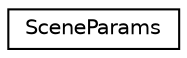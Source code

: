 digraph "Graphical Class Hierarchy"
{
  edge [fontname="Helvetica",fontsize="10",labelfontname="Helvetica",labelfontsize="10"];
  node [fontname="Helvetica",fontsize="10",shape=record];
  rankdir="LR";
  Node0 [label="SceneParams",height=0.2,width=0.4,color="black", fillcolor="white", style="filled",URL="$class_scene_params.html",tooltip="SceneParams Klasa odpowiada za ustawienia prametrow sceny, na ktorej rozkladane jest tlo..."];
}
